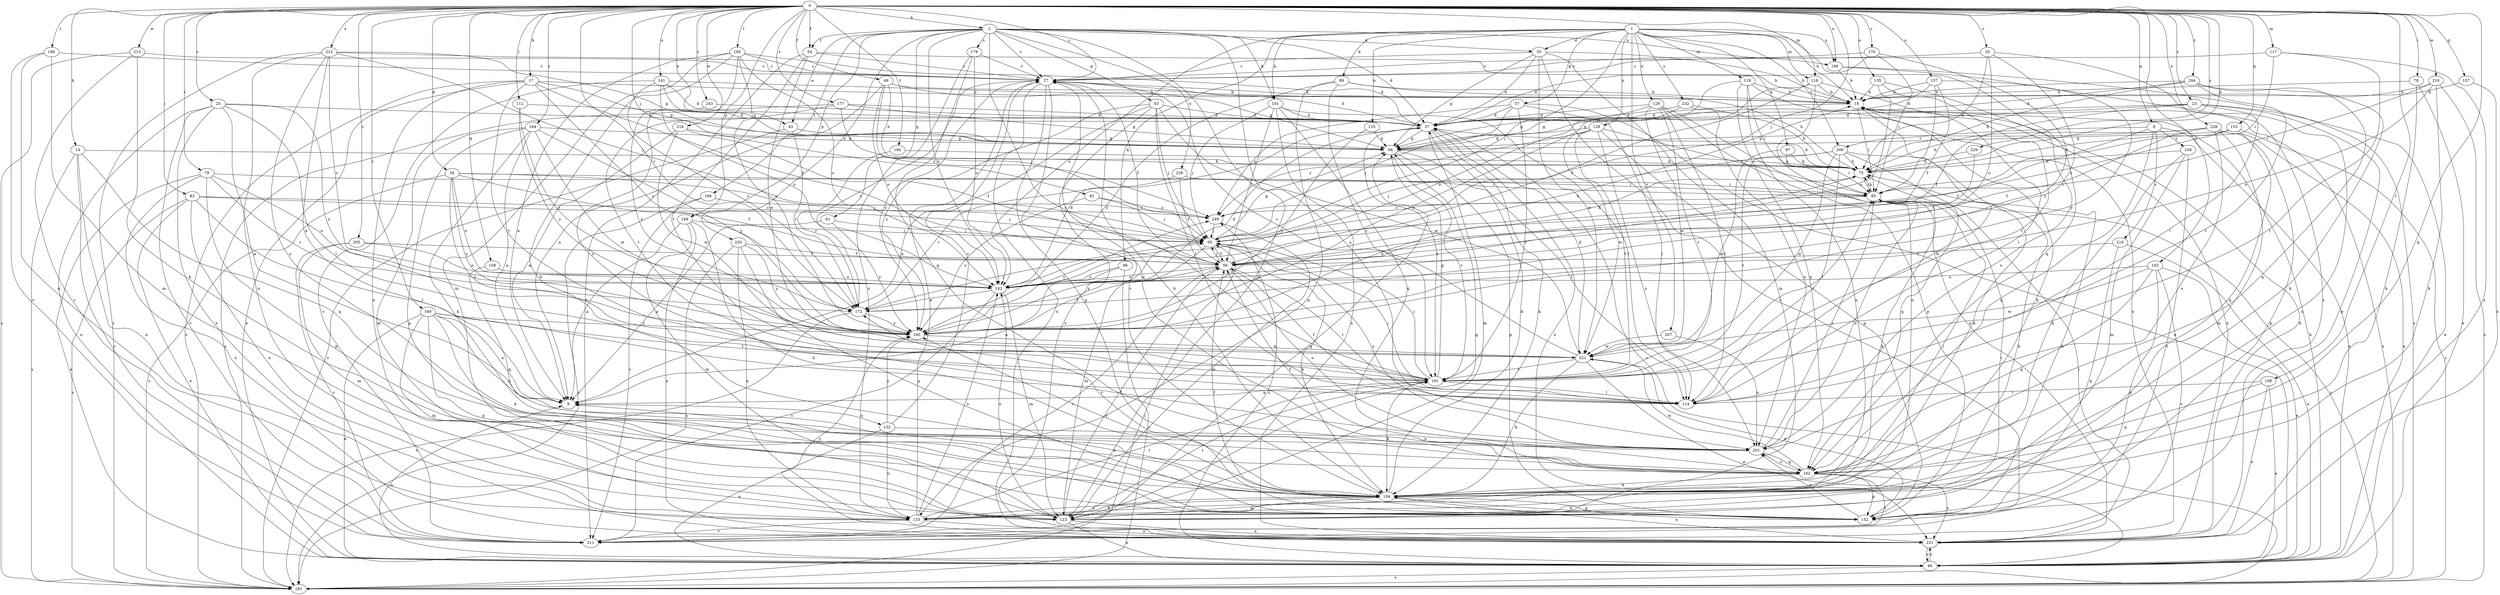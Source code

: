 strict digraph  {
0;
1;
2;
8;
9;
14;
17;
18;
20;
23;
25;
27;
34;
35;
37;
43;
46;
49;
54;
56;
57;
61;
63;
66;
75;
78;
79;
83;
85;
92;
95;
96;
97;
99;
101;
104;
108;
112;
114;
117;
118;
119;
123;
125;
128;
129;
132;
133;
135;
137;
141;
142;
149;
152;
153;
157;
158;
162;
163;
164;
169;
170;
172;
177;
179;
181;
184;
185;
186;
188;
191;
196;
201;
205;
207;
209;
210;
211;
213;
214;
219;
221;
222;
228;
229;
231;
232;
233;
238;
239;
240;
243;
246;
249;
0 -> 2  [label=a];
0 -> 8  [label=a];
0 -> 14  [label=b];
0 -> 17  [label=b];
0 -> 20  [label=c];
0 -> 23  [label=c];
0 -> 25  [label=c];
0 -> 27  [label=c];
0 -> 34  [label=d];
0 -> 43  [label=e];
0 -> 49  [label=f];
0 -> 54  [label=f];
0 -> 75  [label=h];
0 -> 78  [label=i];
0 -> 79  [label=i];
0 -> 83  [label=i];
0 -> 92  [label=j];
0 -> 95  [label=j];
0 -> 108  [label=l];
0 -> 112  [label=l];
0 -> 117  [label=m];
0 -> 118  [label=m];
0 -> 135  [label=o];
0 -> 137  [label=o];
0 -> 141  [label=o];
0 -> 149  [label=p];
0 -> 153  [label=q];
0 -> 157  [label=q];
0 -> 158  [label=q];
0 -> 162  [label=q];
0 -> 163  [label=r];
0 -> 164  [label=r];
0 -> 169  [label=r];
0 -> 170  [label=r];
0 -> 172  [label=r];
0 -> 177  [label=s];
0 -> 184  [label=t];
0 -> 185  [label=t];
0 -> 186  [label=t];
0 -> 196  [label=u];
0 -> 205  [label=v];
0 -> 213  [label=w];
0 -> 214  [label=w];
0 -> 219  [label=w];
0 -> 222  [label=x];
0 -> 228  [label=x];
0 -> 229  [label=x];
0 -> 243  [label=z];
0 -> 246  [label=z];
1 -> 18  [label=b];
1 -> 35  [label=d];
1 -> 57  [label=g];
1 -> 95  [label=j];
1 -> 96  [label=k];
1 -> 97  [label=k];
1 -> 99  [label=k];
1 -> 101  [label=k];
1 -> 118  [label=m];
1 -> 119  [label=m];
1 -> 125  [label=n];
1 -> 128  [label=n];
1 -> 129  [label=n];
1 -> 142  [label=o];
1 -> 162  [label=q];
1 -> 196  [label=u];
1 -> 207  [label=v];
1 -> 209  [label=v];
1 -> 232  [label=y];
2 -> 27  [label=c];
2 -> 35  [label=d];
2 -> 37  [label=d];
2 -> 43  [label=e];
2 -> 54  [label=f];
2 -> 61  [label=g];
2 -> 63  [label=g];
2 -> 101  [label=k];
2 -> 123  [label=m];
2 -> 142  [label=o];
2 -> 149  [label=p];
2 -> 179  [label=s];
2 -> 188  [label=t];
2 -> 191  [label=t];
2 -> 196  [label=u];
2 -> 201  [label=u];
2 -> 233  [label=y];
2 -> 238  [label=y];
8 -> 46  [label=e];
8 -> 56  [label=f];
8 -> 162  [label=q];
8 -> 209  [label=v];
8 -> 210  [label=v];
8 -> 239  [label=y];
9 -> 132  [label=n];
14 -> 75  [label=h];
14 -> 133  [label=n];
14 -> 162  [label=q];
14 -> 181  [label=s];
14 -> 211  [label=v];
17 -> 18  [label=b];
17 -> 46  [label=e];
17 -> 56  [label=f];
17 -> 66  [label=g];
17 -> 133  [label=n];
17 -> 172  [label=r];
17 -> 181  [label=s];
17 -> 191  [label=t];
18 -> 37  [label=d];
18 -> 85  [label=i];
18 -> 181  [label=s];
18 -> 231  [label=x];
20 -> 27  [label=c];
20 -> 75  [label=h];
20 -> 114  [label=l];
20 -> 142  [label=o];
20 -> 172  [label=r];
23 -> 37  [label=d];
23 -> 46  [label=e];
23 -> 56  [label=f];
23 -> 66  [label=g];
23 -> 133  [label=n];
23 -> 152  [label=p];
25 -> 9  [label=a];
25 -> 37  [label=d];
25 -> 46  [label=e];
25 -> 114  [label=l];
25 -> 211  [label=v];
25 -> 231  [label=x];
25 -> 240  [label=y];
27 -> 18  [label=b];
27 -> 37  [label=d];
27 -> 56  [label=f];
27 -> 104  [label=k];
27 -> 152  [label=p];
27 -> 162  [label=q];
27 -> 231  [label=x];
27 -> 240  [label=y];
34 -> 56  [label=f];
34 -> 85  [label=i];
34 -> 95  [label=j];
34 -> 142  [label=o];
34 -> 181  [label=s];
34 -> 191  [label=t];
34 -> 240  [label=y];
35 -> 18  [label=b];
35 -> 27  [label=c];
35 -> 37  [label=d];
35 -> 66  [label=g];
35 -> 123  [label=m];
35 -> 211  [label=v];
35 -> 221  [label=w];
37 -> 66  [label=g];
37 -> 104  [label=k];
37 -> 123  [label=m];
37 -> 181  [label=s];
37 -> 191  [label=t];
37 -> 231  [label=x];
43 -> 66  [label=g];
43 -> 172  [label=r];
43 -> 181  [label=s];
46 -> 9  [label=a];
46 -> 18  [label=b];
46 -> 181  [label=s];
46 -> 231  [label=x];
46 -> 249  [label=z];
49 -> 9  [label=a];
49 -> 18  [label=b];
49 -> 66  [label=g];
49 -> 75  [label=h];
49 -> 95  [label=j];
49 -> 142  [label=o];
54 -> 18  [label=b];
54 -> 27  [label=c];
54 -> 191  [label=t];
54 -> 211  [label=v];
54 -> 221  [label=w];
56 -> 95  [label=j];
56 -> 114  [label=l];
56 -> 142  [label=o];
56 -> 201  [label=u];
56 -> 211  [label=v];
57 -> 37  [label=d];
57 -> 46  [label=e];
57 -> 95  [label=j];
57 -> 114  [label=l];
57 -> 191  [label=t];
57 -> 249  [label=z];
61 -> 9  [label=a];
61 -> 95  [label=j];
61 -> 240  [label=y];
63 -> 9  [label=a];
63 -> 37  [label=d];
63 -> 95  [label=j];
63 -> 114  [label=l];
63 -> 221  [label=w];
63 -> 231  [label=x];
63 -> 240  [label=y];
66 -> 75  [label=h];
66 -> 114  [label=l];
66 -> 152  [label=p];
66 -> 191  [label=t];
75 -> 37  [label=d];
75 -> 85  [label=i];
78 -> 18  [label=b];
78 -> 46  [label=e];
78 -> 104  [label=k];
79 -> 46  [label=e];
79 -> 85  [label=i];
79 -> 142  [label=o];
79 -> 152  [label=p];
79 -> 172  [label=r];
79 -> 231  [label=x];
83 -> 46  [label=e];
83 -> 95  [label=j];
83 -> 114  [label=l];
83 -> 133  [label=n];
83 -> 181  [label=s];
83 -> 249  [label=z];
85 -> 75  [label=h];
85 -> 104  [label=k];
85 -> 181  [label=s];
85 -> 201  [label=u];
85 -> 249  [label=z];
92 -> 95  [label=j];
92 -> 240  [label=y];
92 -> 249  [label=z];
95 -> 56  [label=f];
95 -> 66  [label=g];
95 -> 75  [label=h];
95 -> 104  [label=k];
95 -> 123  [label=m];
95 -> 201  [label=u];
95 -> 240  [label=y];
96 -> 9  [label=a];
96 -> 142  [label=o];
96 -> 181  [label=s];
97 -> 75  [label=h];
97 -> 85  [label=i];
97 -> 221  [label=w];
99 -> 18  [label=b];
99 -> 75  [label=h];
99 -> 133  [label=n];
99 -> 191  [label=t];
99 -> 240  [label=y];
101 -> 37  [label=d];
101 -> 56  [label=f];
101 -> 95  [label=j];
101 -> 114  [label=l];
101 -> 162  [label=q];
101 -> 231  [label=x];
104 -> 9  [label=a];
104 -> 18  [label=b];
104 -> 27  [label=c];
104 -> 37  [label=d];
104 -> 85  [label=i];
104 -> 123  [label=m];
104 -> 133  [label=n];
104 -> 152  [label=p];
104 -> 231  [label=x];
104 -> 240  [label=y];
108 -> 46  [label=e];
108 -> 114  [label=l];
108 -> 162  [label=q];
108 -> 231  [label=x];
112 -> 37  [label=d];
112 -> 172  [label=r];
112 -> 240  [label=y];
114 -> 18  [label=b];
114 -> 56  [label=f];
114 -> 95  [label=j];
117 -> 27  [label=c];
117 -> 85  [label=i];
117 -> 114  [label=l];
117 -> 231  [label=x];
118 -> 18  [label=b];
118 -> 56  [label=f];
118 -> 114  [label=l];
118 -> 133  [label=n];
118 -> 240  [label=y];
119 -> 18  [label=b];
119 -> 85  [label=i];
119 -> 133  [label=n];
119 -> 142  [label=o];
119 -> 162  [label=q];
119 -> 231  [label=x];
123 -> 46  [label=e];
123 -> 56  [label=f];
123 -> 66  [label=g];
123 -> 142  [label=o];
123 -> 191  [label=t];
123 -> 231  [label=x];
125 -> 66  [label=g];
125 -> 240  [label=y];
128 -> 66  [label=g];
128 -> 85  [label=i];
128 -> 152  [label=p];
128 -> 191  [label=t];
128 -> 201  [label=u];
128 -> 221  [label=w];
128 -> 249  [label=z];
129 -> 37  [label=d];
129 -> 66  [label=g];
129 -> 114  [label=l];
129 -> 152  [label=p];
129 -> 191  [label=t];
129 -> 221  [label=w];
129 -> 231  [label=x];
132 -> 27  [label=c];
132 -> 46  [label=e];
132 -> 133  [label=n];
132 -> 201  [label=u];
132 -> 240  [label=y];
133 -> 27  [label=c];
133 -> 75  [label=h];
133 -> 85  [label=i];
133 -> 104  [label=k];
133 -> 142  [label=o];
133 -> 191  [label=t];
133 -> 211  [label=v];
133 -> 231  [label=x];
135 -> 18  [label=b];
135 -> 142  [label=o];
135 -> 191  [label=t];
135 -> 201  [label=u];
137 -> 18  [label=b];
137 -> 37  [label=d];
137 -> 56  [label=f];
137 -> 85  [label=i];
137 -> 240  [label=y];
141 -> 18  [label=b];
141 -> 37  [label=d];
141 -> 66  [label=g];
141 -> 142  [label=o];
141 -> 172  [label=r];
141 -> 211  [label=v];
142 -> 18  [label=b];
142 -> 37  [label=d];
142 -> 123  [label=m];
142 -> 172  [label=r];
142 -> 211  [label=v];
149 -> 9  [label=a];
149 -> 95  [label=j];
149 -> 104  [label=k];
149 -> 123  [label=m];
149 -> 231  [label=x];
152 -> 56  [label=f];
152 -> 75  [label=h];
152 -> 104  [label=k];
152 -> 201  [label=u];
152 -> 221  [label=w];
153 -> 66  [label=g];
153 -> 75  [label=h];
153 -> 162  [label=q];
153 -> 181  [label=s];
153 -> 249  [label=z];
157 -> 18  [label=b];
157 -> 231  [label=x];
158 -> 142  [label=o];
158 -> 162  [label=q];
162 -> 56  [label=f];
162 -> 104  [label=k];
162 -> 152  [label=p];
162 -> 172  [label=r];
162 -> 201  [label=u];
162 -> 211  [label=v];
162 -> 221  [label=w];
162 -> 231  [label=x];
163 -> 46  [label=e];
163 -> 142  [label=o];
163 -> 152  [label=p];
163 -> 162  [label=q];
163 -> 211  [label=v];
163 -> 221  [label=w];
164 -> 9  [label=a];
164 -> 66  [label=g];
164 -> 104  [label=k];
164 -> 123  [label=m];
164 -> 152  [label=p];
164 -> 221  [label=w];
164 -> 240  [label=y];
169 -> 9  [label=a];
169 -> 46  [label=e];
169 -> 104  [label=k];
169 -> 123  [label=m];
169 -> 152  [label=p];
169 -> 191  [label=t];
169 -> 201  [label=u];
169 -> 240  [label=y];
170 -> 27  [label=c];
170 -> 37  [label=d];
170 -> 85  [label=i];
170 -> 240  [label=y];
172 -> 27  [label=c];
172 -> 37  [label=d];
172 -> 95  [label=j];
172 -> 181  [label=s];
172 -> 240  [label=y];
177 -> 37  [label=d];
177 -> 66  [label=g];
177 -> 181  [label=s];
177 -> 191  [label=t];
177 -> 249  [label=z];
179 -> 27  [label=c];
179 -> 133  [label=n];
179 -> 142  [label=o];
179 -> 162  [label=q];
181 -> 95  [label=j];
184 -> 75  [label=h];
184 -> 172  [label=r];
185 -> 9  [label=a];
185 -> 27  [label=c];
185 -> 37  [label=d];
185 -> 104  [label=k];
185 -> 123  [label=m];
185 -> 142  [label=o];
185 -> 201  [label=u];
185 -> 240  [label=y];
186 -> 27  [label=c];
186 -> 123  [label=m];
186 -> 133  [label=n];
186 -> 211  [label=v];
188 -> 181  [label=s];
188 -> 211  [label=v];
188 -> 249  [label=z];
191 -> 9  [label=a];
191 -> 66  [label=g];
191 -> 85  [label=i];
191 -> 95  [label=j];
191 -> 104  [label=k];
191 -> 114  [label=l];
196 -> 18  [label=b];
196 -> 181  [label=s];
196 -> 231  [label=x];
201 -> 85  [label=i];
201 -> 162  [label=q];
205 -> 56  [label=f];
205 -> 123  [label=m];
205 -> 142  [label=o];
205 -> 211  [label=v];
207 -> 201  [label=u];
207 -> 221  [label=w];
209 -> 75  [label=h];
209 -> 95  [label=j];
209 -> 104  [label=k];
209 -> 114  [label=l];
209 -> 162  [label=q];
209 -> 191  [label=t];
209 -> 221  [label=w];
210 -> 46  [label=e];
210 -> 56  [label=f];
210 -> 152  [label=p];
211 -> 66  [label=g];
213 -> 27  [label=c];
213 -> 104  [label=k];
213 -> 181  [label=s];
213 -> 211  [label=v];
214 -> 9  [label=a];
214 -> 56  [label=f];
214 -> 66  [label=g];
214 -> 221  [label=w];
219 -> 18  [label=b];
219 -> 85  [label=i];
219 -> 104  [label=k];
219 -> 142  [label=o];
219 -> 181  [label=s];
221 -> 27  [label=c];
221 -> 37  [label=d];
221 -> 46  [label=e];
221 -> 104  [label=k];
221 -> 191  [label=t];
222 -> 9  [label=a];
222 -> 27  [label=c];
222 -> 66  [label=g];
222 -> 95  [label=j];
222 -> 133  [label=n];
222 -> 142  [label=o];
222 -> 181  [label=s];
222 -> 201  [label=u];
228 -> 46  [label=e];
228 -> 56  [label=f];
228 -> 66  [label=g];
228 -> 75  [label=h];
228 -> 123  [label=m];
228 -> 152  [label=p];
228 -> 201  [label=u];
229 -> 56  [label=f];
229 -> 75  [label=h];
231 -> 18  [label=b];
231 -> 46  [label=e];
231 -> 85  [label=i];
231 -> 240  [label=y];
232 -> 37  [label=d];
232 -> 66  [label=g];
232 -> 75  [label=h];
232 -> 201  [label=u];
233 -> 56  [label=f];
233 -> 133  [label=n];
233 -> 152  [label=p];
233 -> 181  [label=s];
233 -> 240  [label=y];
238 -> 56  [label=f];
238 -> 85  [label=i];
238 -> 172  [label=r];
239 -> 75  [label=h];
239 -> 104  [label=k];
239 -> 123  [label=m];
239 -> 211  [label=v];
240 -> 56  [label=f];
240 -> 75  [label=h];
240 -> 221  [label=w];
240 -> 249  [label=z];
243 -> 37  [label=d];
243 -> 240  [label=y];
246 -> 18  [label=b];
246 -> 37  [label=d];
246 -> 75  [label=h];
246 -> 104  [label=k];
246 -> 162  [label=q];
246 -> 191  [label=t];
249 -> 95  [label=j];
249 -> 123  [label=m];
}
